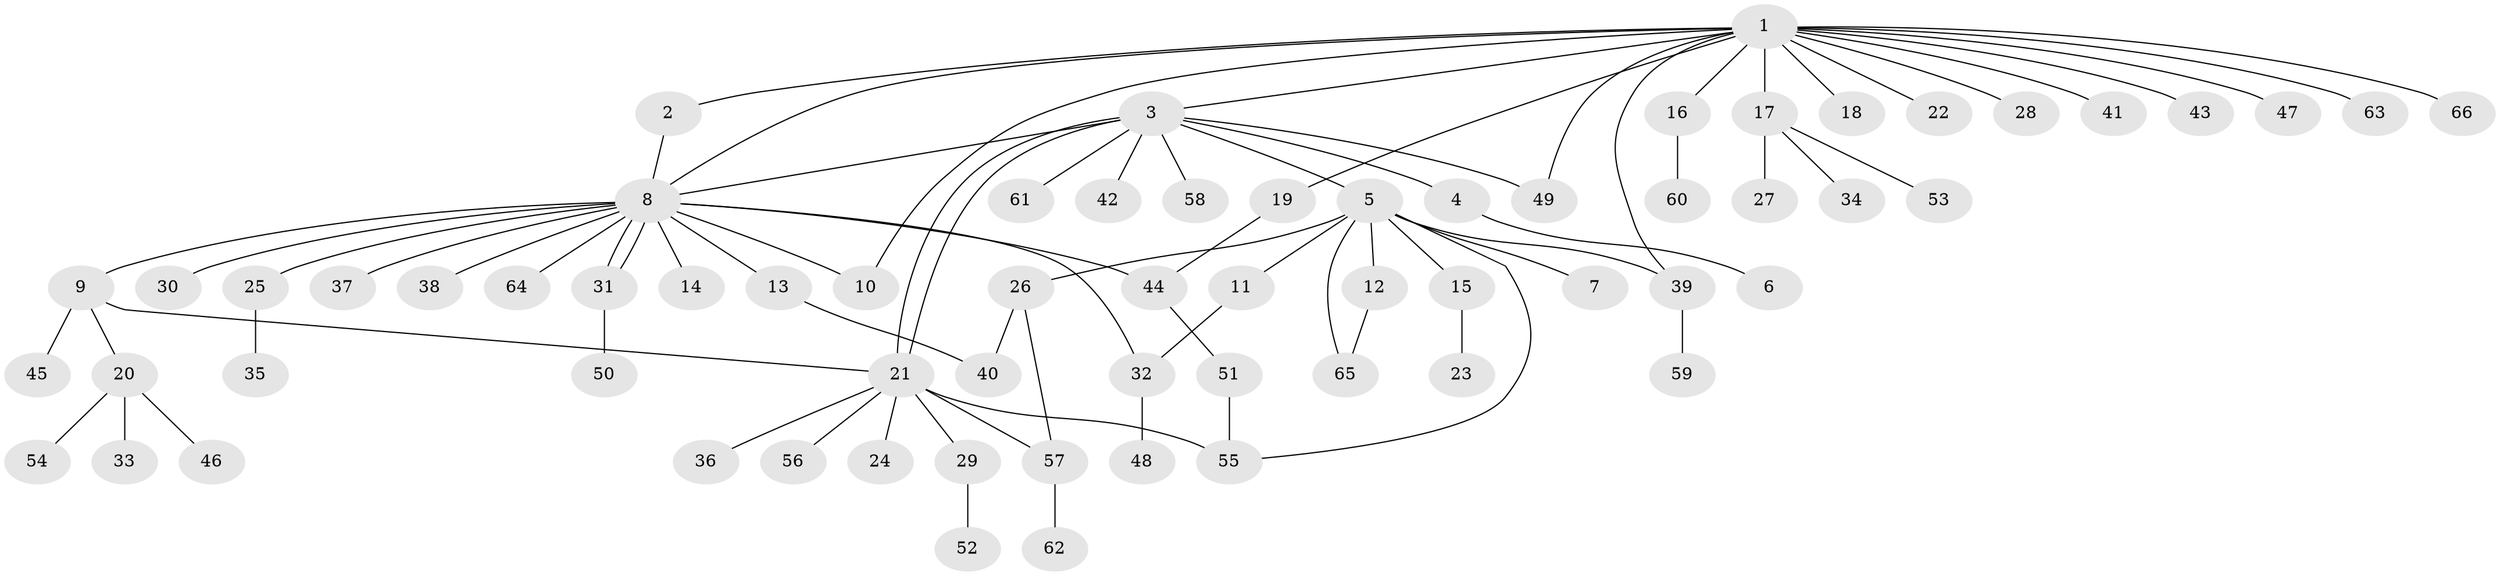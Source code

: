 // coarse degree distribution, {1: 0.8846153846153846, 5: 0.038461538461538464, 2: 0.038461538461538464, 20: 0.038461538461538464}
// Generated by graph-tools (version 1.1) at 2025/50/03/04/25 21:50:12]
// undirected, 66 vertices, 80 edges
graph export_dot {
graph [start="1"]
  node [color=gray90,style=filled];
  1;
  2;
  3;
  4;
  5;
  6;
  7;
  8;
  9;
  10;
  11;
  12;
  13;
  14;
  15;
  16;
  17;
  18;
  19;
  20;
  21;
  22;
  23;
  24;
  25;
  26;
  27;
  28;
  29;
  30;
  31;
  32;
  33;
  34;
  35;
  36;
  37;
  38;
  39;
  40;
  41;
  42;
  43;
  44;
  45;
  46;
  47;
  48;
  49;
  50;
  51;
  52;
  53;
  54;
  55;
  56;
  57;
  58;
  59;
  60;
  61;
  62;
  63;
  64;
  65;
  66;
  1 -- 2;
  1 -- 3;
  1 -- 8;
  1 -- 10;
  1 -- 16;
  1 -- 17;
  1 -- 18;
  1 -- 19;
  1 -- 22;
  1 -- 28;
  1 -- 39;
  1 -- 41;
  1 -- 43;
  1 -- 47;
  1 -- 49;
  1 -- 63;
  1 -- 66;
  2 -- 8;
  3 -- 4;
  3 -- 5;
  3 -- 8;
  3 -- 21;
  3 -- 21;
  3 -- 42;
  3 -- 49;
  3 -- 58;
  3 -- 61;
  4 -- 6;
  5 -- 7;
  5 -- 11;
  5 -- 12;
  5 -- 15;
  5 -- 26;
  5 -- 39;
  5 -- 55;
  5 -- 65;
  8 -- 9;
  8 -- 10;
  8 -- 13;
  8 -- 14;
  8 -- 25;
  8 -- 30;
  8 -- 31;
  8 -- 31;
  8 -- 32;
  8 -- 37;
  8 -- 38;
  8 -- 44;
  8 -- 64;
  9 -- 20;
  9 -- 21;
  9 -- 45;
  11 -- 32;
  12 -- 65;
  13 -- 40;
  15 -- 23;
  16 -- 60;
  17 -- 27;
  17 -- 34;
  17 -- 53;
  19 -- 44;
  20 -- 33;
  20 -- 46;
  20 -- 54;
  21 -- 24;
  21 -- 29;
  21 -- 36;
  21 -- 55;
  21 -- 56;
  21 -- 57;
  25 -- 35;
  26 -- 40;
  26 -- 57;
  29 -- 52;
  31 -- 50;
  32 -- 48;
  39 -- 59;
  44 -- 51;
  51 -- 55;
  57 -- 62;
}
